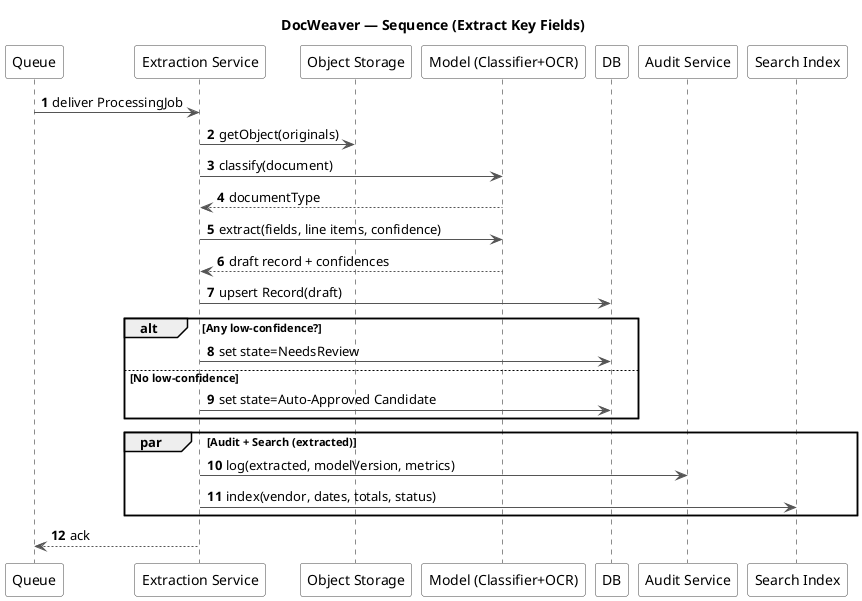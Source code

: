 @startuml
title DocWeaver — Sequence (Extract Key Fields)

skinparam backgroundColor #FFFFFF
skinparam shadowing false
skinparam sequence {
  ArrowColor #555
  ParticipantBorderColor #444
  ParticipantBackgroundColor #FFF
  LifeLineBackgroundColor #FAFAFA
}
autonumber

participant "Queue" as QUEUE
participant "Extraction Service" as EXTRACT
participant "Object Storage" as STORE
participant "Model (Classifier+OCR)" as MODEL
participant "DB" as DB
participant "Audit Service" as AUDIT
participant "Search Index" as SEARCH

QUEUE -> EXTRACT: deliver ProcessingJob
EXTRACT -> STORE: getObject(originals)
EXTRACT -> MODEL: classify(document)
MODEL --> EXTRACT: documentType
EXTRACT -> MODEL: extract(fields, line items, confidence)
MODEL --> EXTRACT: draft record + confidences

EXTRACT -> DB: upsert Record(draft)
alt Any low-confidence?
  EXTRACT -> DB: set state=NeedsReview
else No low-confidence
  EXTRACT -> DB: set state=Auto-Approved Candidate
end

par Audit + Search (extracted)
  EXTRACT -> AUDIT: log(extracted, modelVersion, metrics)
  EXTRACT -> SEARCH: index(vendor, dates, totals, status)
end

EXTRACT --> QUEUE: ack
@enduml
